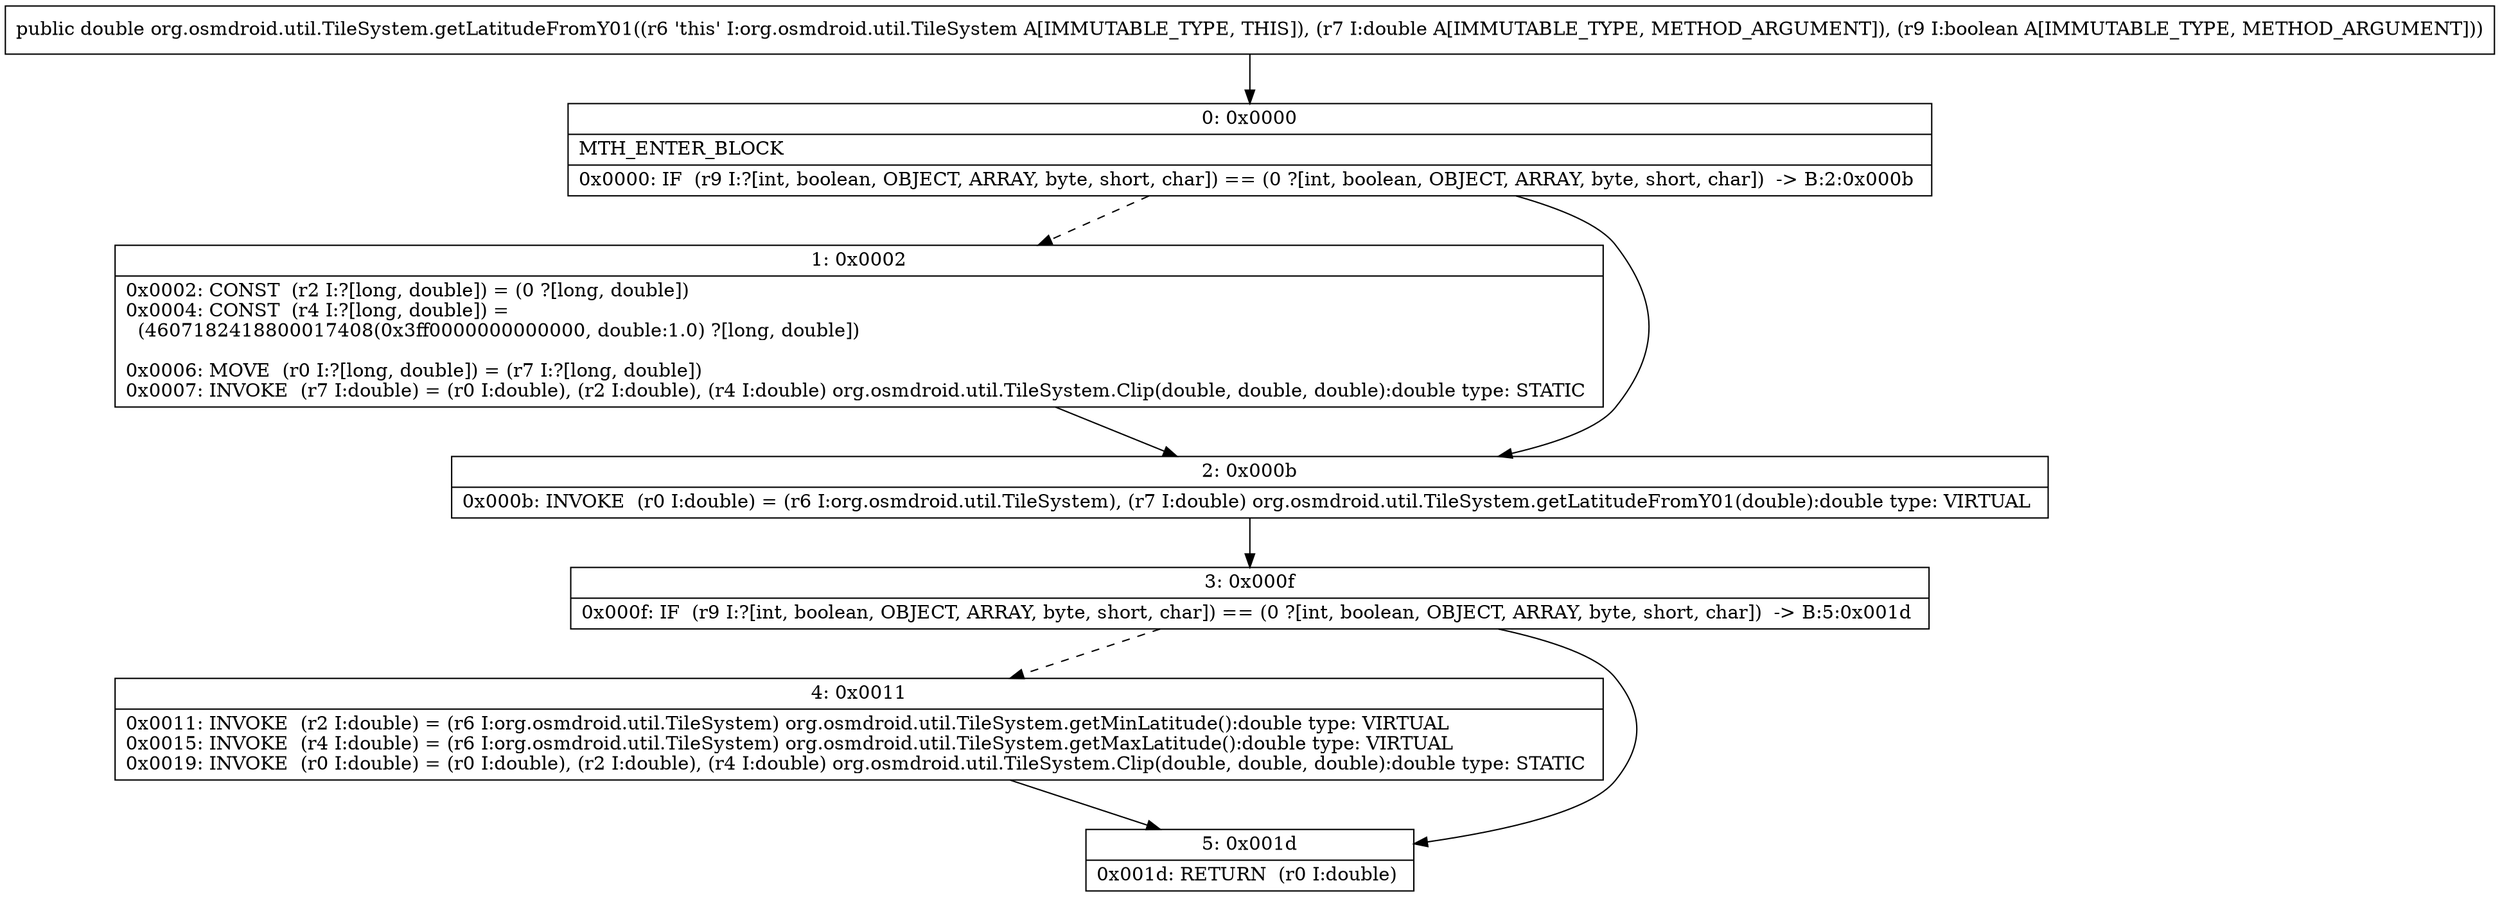 digraph "CFG fororg.osmdroid.util.TileSystem.getLatitudeFromY01(DZ)D" {
Node_0 [shape=record,label="{0\:\ 0x0000|MTH_ENTER_BLOCK\l|0x0000: IF  (r9 I:?[int, boolean, OBJECT, ARRAY, byte, short, char]) == (0 ?[int, boolean, OBJECT, ARRAY, byte, short, char])  \-\> B:2:0x000b \l}"];
Node_1 [shape=record,label="{1\:\ 0x0002|0x0002: CONST  (r2 I:?[long, double]) = (0 ?[long, double]) \l0x0004: CONST  (r4 I:?[long, double]) = \l  (4607182418800017408(0x3ff0000000000000, double:1.0) ?[long, double])\l \l0x0006: MOVE  (r0 I:?[long, double]) = (r7 I:?[long, double]) \l0x0007: INVOKE  (r7 I:double) = (r0 I:double), (r2 I:double), (r4 I:double) org.osmdroid.util.TileSystem.Clip(double, double, double):double type: STATIC \l}"];
Node_2 [shape=record,label="{2\:\ 0x000b|0x000b: INVOKE  (r0 I:double) = (r6 I:org.osmdroid.util.TileSystem), (r7 I:double) org.osmdroid.util.TileSystem.getLatitudeFromY01(double):double type: VIRTUAL \l}"];
Node_3 [shape=record,label="{3\:\ 0x000f|0x000f: IF  (r9 I:?[int, boolean, OBJECT, ARRAY, byte, short, char]) == (0 ?[int, boolean, OBJECT, ARRAY, byte, short, char])  \-\> B:5:0x001d \l}"];
Node_4 [shape=record,label="{4\:\ 0x0011|0x0011: INVOKE  (r2 I:double) = (r6 I:org.osmdroid.util.TileSystem) org.osmdroid.util.TileSystem.getMinLatitude():double type: VIRTUAL \l0x0015: INVOKE  (r4 I:double) = (r6 I:org.osmdroid.util.TileSystem) org.osmdroid.util.TileSystem.getMaxLatitude():double type: VIRTUAL \l0x0019: INVOKE  (r0 I:double) = (r0 I:double), (r2 I:double), (r4 I:double) org.osmdroid.util.TileSystem.Clip(double, double, double):double type: STATIC \l}"];
Node_5 [shape=record,label="{5\:\ 0x001d|0x001d: RETURN  (r0 I:double) \l}"];
MethodNode[shape=record,label="{public double org.osmdroid.util.TileSystem.getLatitudeFromY01((r6 'this' I:org.osmdroid.util.TileSystem A[IMMUTABLE_TYPE, THIS]), (r7 I:double A[IMMUTABLE_TYPE, METHOD_ARGUMENT]), (r9 I:boolean A[IMMUTABLE_TYPE, METHOD_ARGUMENT])) }"];
MethodNode -> Node_0;
Node_0 -> Node_1[style=dashed];
Node_0 -> Node_2;
Node_1 -> Node_2;
Node_2 -> Node_3;
Node_3 -> Node_4[style=dashed];
Node_3 -> Node_5;
Node_4 -> Node_5;
}

